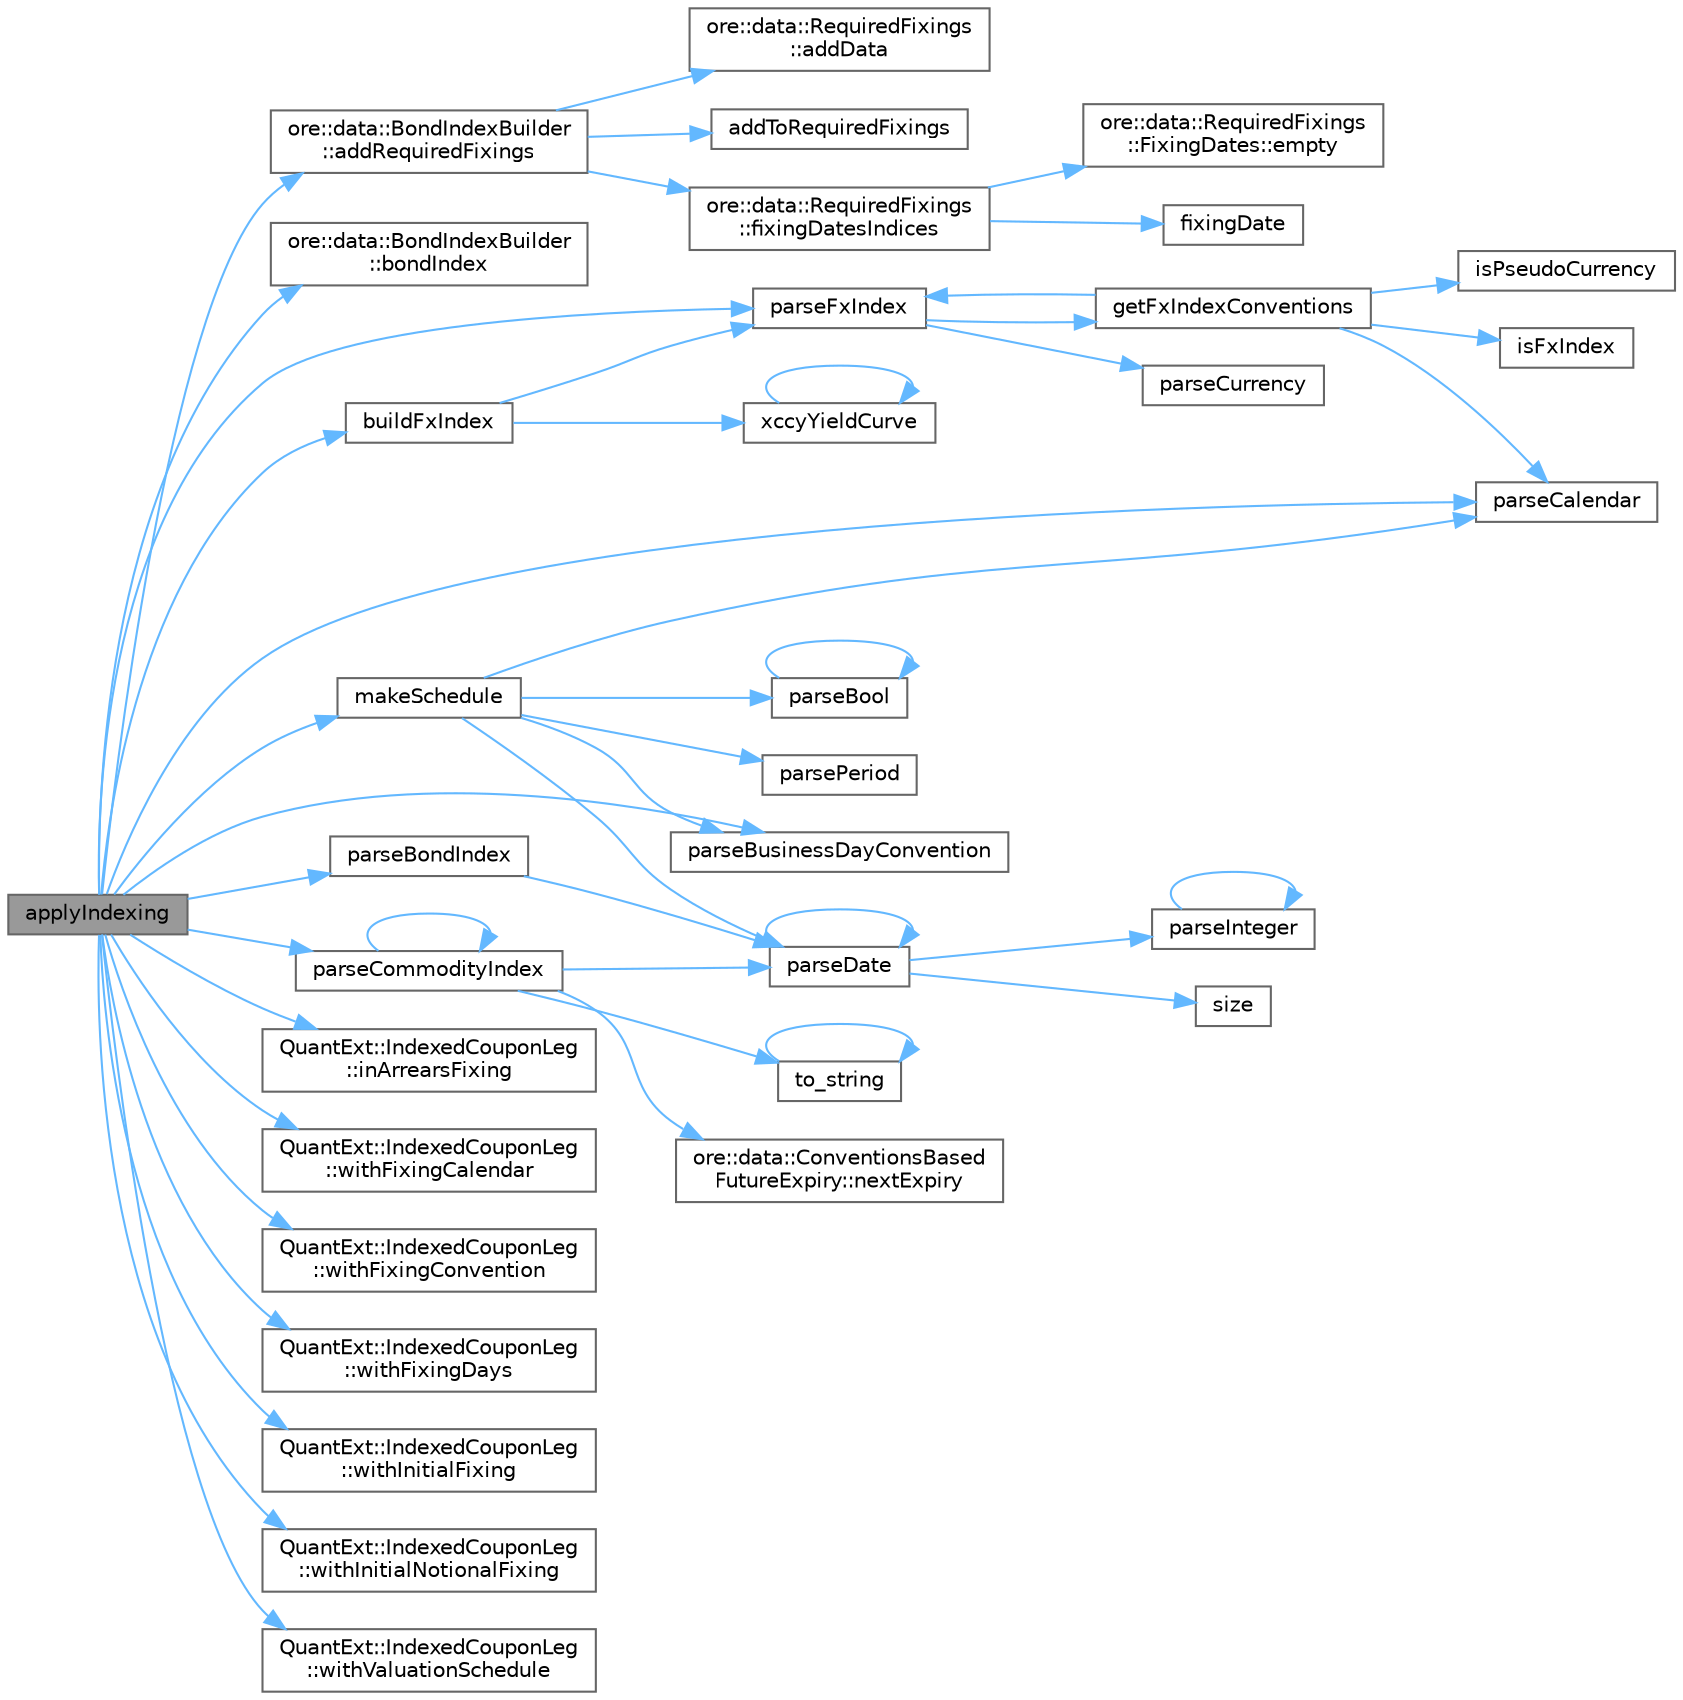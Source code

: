 digraph "applyIndexing"
{
 // INTERACTIVE_SVG=YES
 // LATEX_PDF_SIZE
  bgcolor="transparent";
  edge [fontname=Helvetica,fontsize=10,labelfontname=Helvetica,labelfontsize=10];
  node [fontname=Helvetica,fontsize=10,shape=box,height=0.2,width=0.4];
  rankdir="LR";
  Node1 [label="applyIndexing",height=0.2,width=0.4,color="gray40", fillcolor="grey60", style="filled", fontcolor="black",tooltip=" "];
  Node1 -> Node2 [color="steelblue1",style="solid"];
  Node2 [label="ore::data::BondIndexBuilder\l::addRequiredFixings",height=0.2,width=0.4,color="grey40", fillcolor="white", style="filled",URL="$classore_1_1data_1_1_bond_index_builder.html#ae479124f9f93e301b0a9b63f603a7e07",tooltip=" "];
  Node2 -> Node3 [color="steelblue1",style="solid"];
  Node3 [label="ore::data::RequiredFixings\l::addData",height=0.2,width=0.4,color="grey40", fillcolor="white", style="filled",URL="$classore_1_1data_1_1_required_fixings.html#a6239d4397d1d7eb1de886f13bdc8d9d4",tooltip=" "];
  Node2 -> Node4 [color="steelblue1",style="solid"];
  Node4 [label="addToRequiredFixings",height=0.2,width=0.4,color="grey40", fillcolor="white", style="filled",URL="$namespaceore_1_1data.html#a7453cd5f9e91b39da1712c6207aca462",tooltip=" "];
  Node2 -> Node5 [color="steelblue1",style="solid"];
  Node5 [label="ore::data::RequiredFixings\l::fixingDatesIndices",height=0.2,width=0.4,color="grey40", fillcolor="white", style="filled",URL="$classore_1_1data_1_1_required_fixings.html#a63d6b984cee7a38db36dee1c4233e0a0",tooltip=" "];
  Node5 -> Node6 [color="steelblue1",style="solid"];
  Node6 [label="ore::data::RequiredFixings\l::FixingDates::empty",height=0.2,width=0.4,color="grey40", fillcolor="white", style="filled",URL="$classore_1_1data_1_1_required_fixings_1_1_fixing_dates.html#a644718bb2fb240de962dc3c9a1fdf0dc",tooltip=" "];
  Node5 -> Node7 [color="steelblue1",style="solid"];
  Node7 [label="fixingDate",height=0.2,width=0.4,color="grey40", fillcolor="white", style="filled",URL="C:/dev/ORE/documentation/QuantExt/doc/quantext.tag$namespace_quant_ext_1_1_zero_inflation.html#a57de786c1c8988b6da9d354282b4b370",tooltip=" "];
  Node1 -> Node8 [color="steelblue1",style="solid"];
  Node8 [label="ore::data::BondIndexBuilder\l::bondIndex",height=0.2,width=0.4,color="grey40", fillcolor="white", style="filled",URL="$classore_1_1data_1_1_bond_index_builder.html#a81d44eb05c46711351c9cf09a686bf3f",tooltip=" "];
  Node1 -> Node9 [color="steelblue1",style="solid"];
  Node9 [label="buildFxIndex",height=0.2,width=0.4,color="grey40", fillcolor="white", style="filled",URL="$namespaceore_1_1data.html#ae313b95f8a3ab32f9ef5fbb83ac3254f",tooltip=" "];
  Node9 -> Node10 [color="steelblue1",style="solid"];
  Node10 [label="parseFxIndex",height=0.2,width=0.4,color="grey40", fillcolor="white", style="filled",URL="$group__utilities.html#ga4c161c978377952d86a509a855e564b6",tooltip="Convert std::string to QuantExt::FxIndex."];
  Node10 -> Node11 [color="steelblue1",style="solid"];
  Node11 [label="getFxIndexConventions",height=0.2,width=0.4,color="grey40", fillcolor="white", style="filled",URL="$namespaceore_1_1data.html#a924eb5d1881d31c82ac8abbdc15a5027",tooltip=" "];
  Node11 -> Node12 [color="steelblue1",style="solid"];
  Node12 [label="isFxIndex",height=0.2,width=0.4,color="grey40", fillcolor="white", style="filled",URL="$namespaceore_1_1data.html#a123e19b0fac4f5124a8c26bad300de0e",tooltip=" "];
  Node11 -> Node13 [color="steelblue1",style="solid"];
  Node13 [label="isPseudoCurrency",height=0.2,width=0.4,color="grey40", fillcolor="white", style="filled",URL="$group__utilities.html#gac0cf10eef45b9d706e29e7eb2ddddc90",tooltip="check for pseudo currency = precious metal or crypto currency *‍/"];
  Node11 -> Node14 [color="steelblue1",style="solid"];
  Node14 [label="parseCalendar",height=0.2,width=0.4,color="grey40", fillcolor="white", style="filled",URL="$group__utilities.html#ga0f72d6fcccae10a674bdcd5095200f14",tooltip="Convert text to QuantLib::Calendar."];
  Node11 -> Node10 [color="steelblue1",style="solid"];
  Node10 -> Node15 [color="steelblue1",style="solid"];
  Node15 [label="parseCurrency",height=0.2,width=0.4,color="grey40", fillcolor="white", style="filled",URL="$group__utilities.html#ga6e9e781a58e78200301c76161589fc7b",tooltip="Convert text to QuantLib::Currency."];
  Node9 -> Node16 [color="steelblue1",style="solid"];
  Node16 [label="xccyYieldCurve",height=0.2,width=0.4,color="grey40", fillcolor="white", style="filled",URL="$namespaceore_1_1data.html#a02864b97f8a5f61c74d6b78ca65d7c30",tooltip=" "];
  Node16 -> Node16 [color="steelblue1",style="solid"];
  Node1 -> Node17 [color="steelblue1",style="solid"];
  Node17 [label="QuantExt::IndexedCouponLeg\l::inArrearsFixing",height=0.2,width=0.4,color="grey40", fillcolor="white", style="filled",URL="C:/dev/ORE/documentation/QuantExt/doc/quantext.tag$class_quant_ext_1_1_indexed_coupon_leg.html#a5ef0dba250a413818e5476474e2d95f5",tooltip=" "];
  Node1 -> Node18 [color="steelblue1",style="solid"];
  Node18 [label="makeSchedule",height=0.2,width=0.4,color="grey40", fillcolor="white", style="filled",URL="$namespaceore_1_1data.html#af158e922cf963a59228878344ca5858d",tooltip=" "];
  Node18 -> Node19 [color="steelblue1",style="solid"];
  Node19 [label="parseBool",height=0.2,width=0.4,color="grey40", fillcolor="white", style="filled",URL="$group__utilities.html#ga94621f11193864fa1338296232dc5be9",tooltip="Convert text to bool."];
  Node19 -> Node19 [color="steelblue1",style="solid"];
  Node18 -> Node20 [color="steelblue1",style="solid"];
  Node20 [label="parseBusinessDayConvention",height=0.2,width=0.4,color="grey40", fillcolor="white", style="filled",URL="$group__utilities.html#ga86adcf55f91e340ff40783964666e732",tooltip="Convert text to QuantLib::BusinessDayConvention."];
  Node18 -> Node14 [color="steelblue1",style="solid"];
  Node18 -> Node21 [color="steelblue1",style="solid"];
  Node21 [label="parseDate",height=0.2,width=0.4,color="grey40", fillcolor="white", style="filled",URL="$group__utilities.html#ga59b5fdda574d90facae95dec2d13040d",tooltip="Convert std::string to QuantLib::Date."];
  Node21 -> Node21 [color="steelblue1",style="solid"];
  Node21 -> Node22 [color="steelblue1",style="solid"];
  Node22 [label="parseInteger",height=0.2,width=0.4,color="grey40", fillcolor="white", style="filled",URL="$group__utilities.html#gaecd67eda4fb5f4859bb8f6d383547721",tooltip="Convert text to QuantLib::Integer."];
  Node22 -> Node22 [color="steelblue1",style="solid"];
  Node21 -> Node23 [color="steelblue1",style="solid"];
  Node23 [label="size",height=0.2,width=0.4,color="grey40", fillcolor="white", style="filled",URL="$namespaceore_1_1data.html#a777e216dee6069b548bb87da7152699e",tooltip=" "];
  Node18 -> Node24 [color="steelblue1",style="solid"];
  Node24 [label="parsePeriod",height=0.2,width=0.4,color="grey40", fillcolor="white", style="filled",URL="$group__utilities.html#ga8e0623e2cb01e250e9cfec4619256208",tooltip="Convert text to QuantLib::Period."];
  Node1 -> Node25 [color="steelblue1",style="solid"];
  Node25 [label="parseBondIndex",height=0.2,width=0.4,color="grey40", fillcolor="white", style="filled",URL="$group__utilities.html#ga7016b9dec58e9b19b7351e114282e869",tooltip="Convert std::string to QuantExt::BondIndex."];
  Node25 -> Node21 [color="steelblue1",style="solid"];
  Node1 -> Node20 [color="steelblue1",style="solid"];
  Node1 -> Node14 [color="steelblue1",style="solid"];
  Node1 -> Node26 [color="steelblue1",style="solid"];
  Node26 [label="parseCommodityIndex",height=0.2,width=0.4,color="grey40", fillcolor="white", style="filled",URL="$namespaceore_1_1data.html#abd022b98516a69b335865f8c17a645cf",tooltip=" "];
  Node26 -> Node27 [color="steelblue1",style="solid"];
  Node27 [label="ore::data::ConventionsBased\lFutureExpiry::nextExpiry",height=0.2,width=0.4,color="grey40", fillcolor="white", style="filled",URL="$classore_1_1data_1_1_conventions_based_future_expiry.html#a2bd20c07171472e89c54943f2da6dffd",tooltip=" "];
  Node26 -> Node26 [color="steelblue1",style="solid"];
  Node26 -> Node21 [color="steelblue1",style="solid"];
  Node26 -> Node28 [color="steelblue1",style="solid"];
  Node28 [label="to_string",height=0.2,width=0.4,color="grey40", fillcolor="white", style="filled",URL="$namespaceore_1_1data.html#a86651dfeb5c18ee891f7a4734d8cf455",tooltip=" "];
  Node28 -> Node28 [color="steelblue1",style="solid"];
  Node1 -> Node10 [color="steelblue1",style="solid"];
  Node1 -> Node29 [color="steelblue1",style="solid"];
  Node29 [label="QuantExt::IndexedCouponLeg\l::withFixingCalendar",height=0.2,width=0.4,color="grey40", fillcolor="white", style="filled",URL="C:/dev/ORE/documentation/QuantExt/doc/quantext.tag$class_quant_ext_1_1_indexed_coupon_leg.html#a5c41340265a3749014cc9a92104ef5b9",tooltip=" "];
  Node1 -> Node30 [color="steelblue1",style="solid"];
  Node30 [label="QuantExt::IndexedCouponLeg\l::withFixingConvention",height=0.2,width=0.4,color="grey40", fillcolor="white", style="filled",URL="C:/dev/ORE/documentation/QuantExt/doc/quantext.tag$class_quant_ext_1_1_indexed_coupon_leg.html#ae08d19faf902165220b4353785c82071",tooltip=" "];
  Node1 -> Node31 [color="steelblue1",style="solid"];
  Node31 [label="QuantExt::IndexedCouponLeg\l::withFixingDays",height=0.2,width=0.4,color="grey40", fillcolor="white", style="filled",URL="C:/dev/ORE/documentation/QuantExt/doc/quantext.tag$class_quant_ext_1_1_indexed_coupon_leg.html#a8ee13a8fbb19f67a47c77fddbd1bca2f",tooltip=" "];
  Node1 -> Node32 [color="steelblue1",style="solid"];
  Node32 [label="QuantExt::IndexedCouponLeg\l::withInitialFixing",height=0.2,width=0.4,color="grey40", fillcolor="white", style="filled",URL="C:/dev/ORE/documentation/QuantExt/doc/quantext.tag$class_quant_ext_1_1_indexed_coupon_leg.html#a65f2f85e9c92871feff4bae1df150ad7",tooltip=" "];
  Node1 -> Node33 [color="steelblue1",style="solid"];
  Node33 [label="QuantExt::IndexedCouponLeg\l::withInitialNotionalFixing",height=0.2,width=0.4,color="grey40", fillcolor="white", style="filled",URL="C:/dev/ORE/documentation/QuantExt/doc/quantext.tag$class_quant_ext_1_1_indexed_coupon_leg.html#a120c4a8fbdc82e46c9b520b5d1c0b494",tooltip=" "];
  Node1 -> Node34 [color="steelblue1",style="solid"];
  Node34 [label="QuantExt::IndexedCouponLeg\l::withValuationSchedule",height=0.2,width=0.4,color="grey40", fillcolor="white", style="filled",URL="C:/dev/ORE/documentation/QuantExt/doc/quantext.tag$class_quant_ext_1_1_indexed_coupon_leg.html#aaaf3214e2f02158e269ed7a7ecee1770",tooltip=" "];
}
